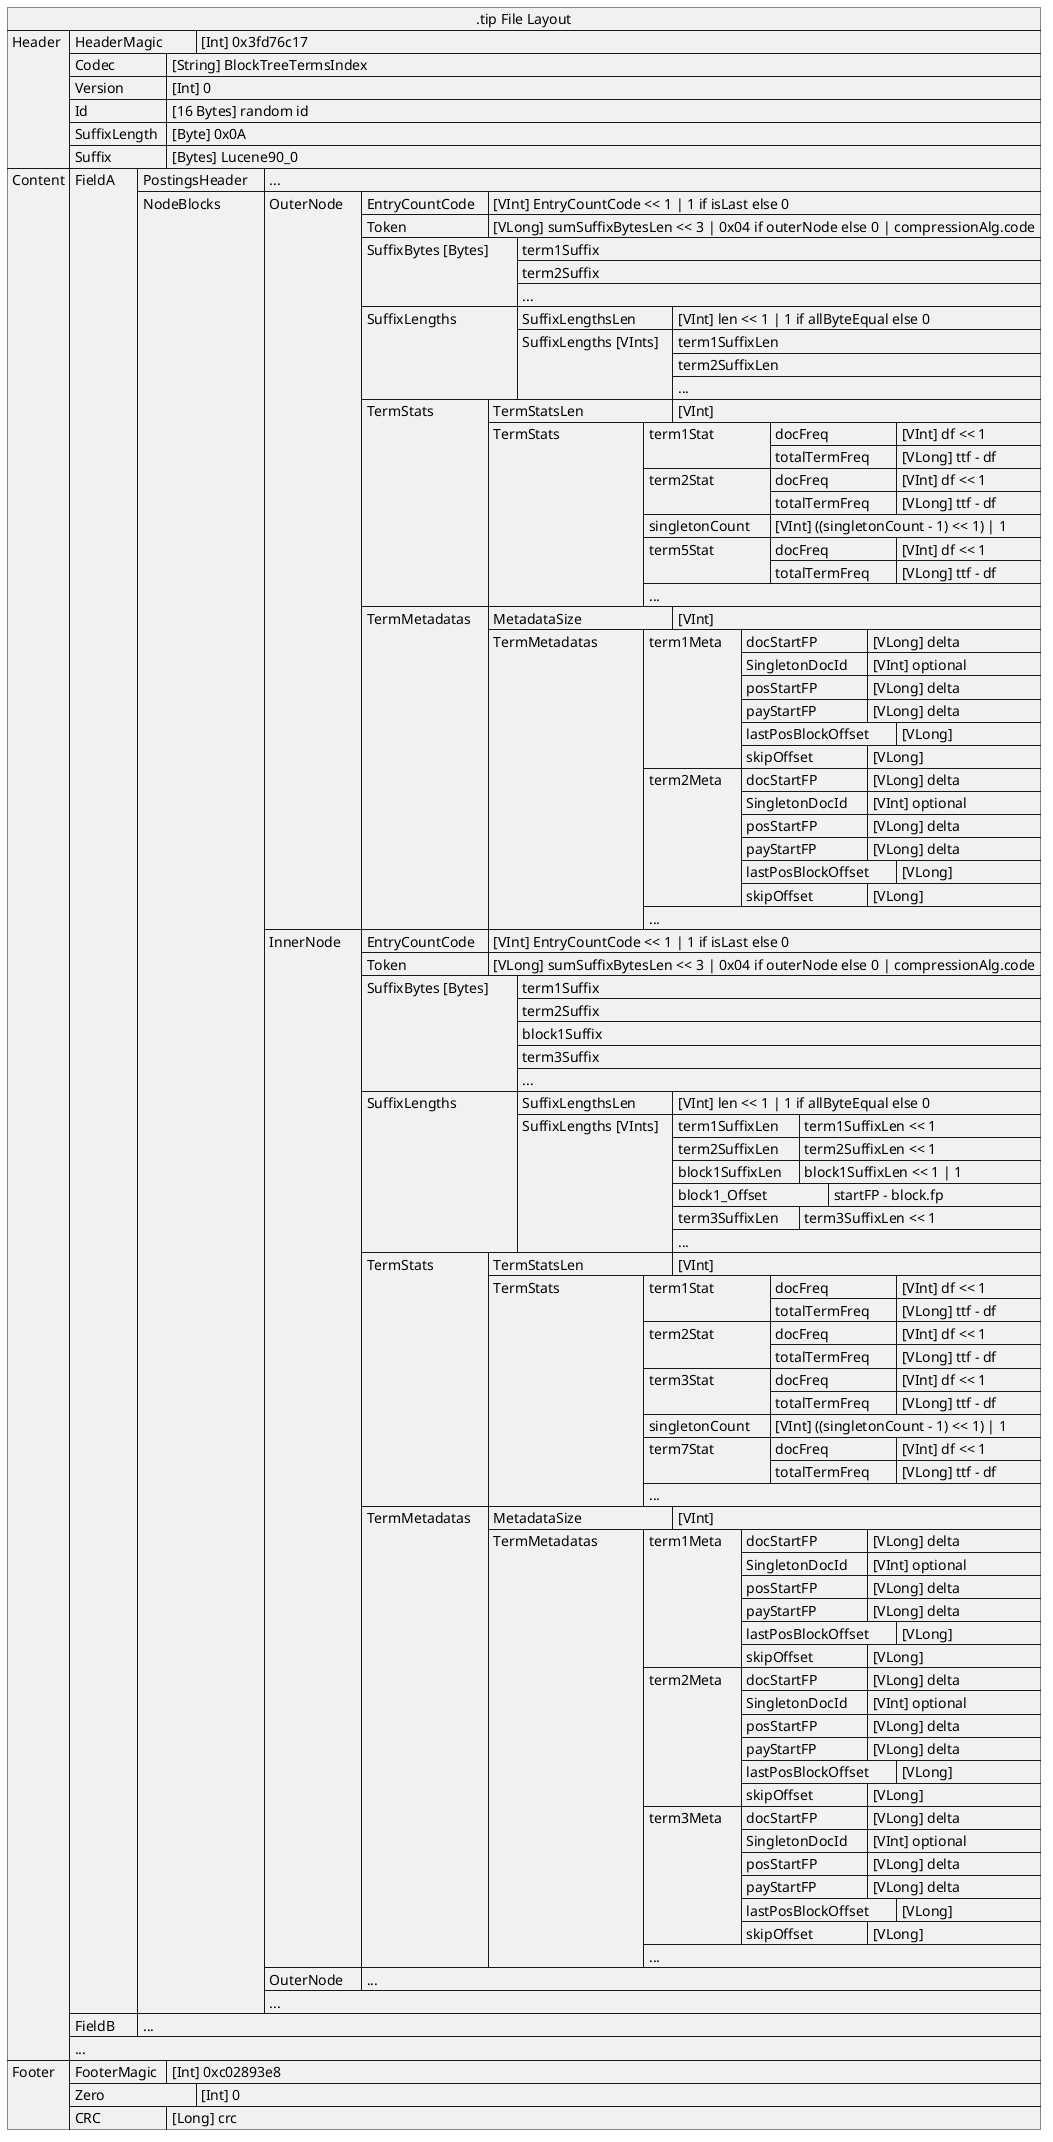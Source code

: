 
@startuml
json ".tip File Layout" as J {
   "Header":[
      {"HeaderMagic\t": "[Int] 0x3fd76c17"},
      {"Codec\t\t": "[String] BlockTreeTermsIndex"},
      {"Version\t\t": "[Int] 0"},
      {"Id\t\t\t": "[16 Bytes] random id"},
      {"SuffixLength\t": "[Byte] 0x0A"},
      {"Suffix\t\t": "[Bytes] Lucene90_0"}
   ],
   "Content":[
      {"FieldA\t": [
         {"PostingsHeader\t": "..."},
         {"NodeBlocks\t\t": [
            {"OuterNode\t": [
               {"EntryCountCode\t": "[VInt] EntryCountCode << 1 | 1 if isLast else 0"},
               {"Token\t\t\t": "[VLong] sumSuffixBytesLen << 3 | 0x04 if outerNode else 0 | compressionAlg.code"},
               {"SuffixBytes [Bytes]\t": [
                  "term1Suffix",
                  "term2Suffix",
                  "..."
               ]},
               {"SuffixLengths\t\t": [
                  {"SuffixLengthsLen\t\t": "[VInt] len << 1 | 1 if allByteEqual else 0"},
                  {"SuffixLengths [VInts]\t": [
                     "term1SuffixLen",
                     "term2SuffixLen",
                     "..."
                  ]}
               ]},
               {"TermStats\t\t": [
                  {"TermStatsLen\t\t\t": "[VInt]"},
                  {"TermStats\t\t\t": [
                     {"term1Stat\t\t": [
                        {"docFreq\t\t\t": "[VInt] df << 1"},
                        {"totalTermFreq\t": "[VLong] ttf - df\t"}
                     ]},
                     {"term2Stat\t\t": [
                        {"docFreq\t\t\t": "[VInt] df << 1"},
                        {"totalTermFreq\t": "[VLong] ttf - df"}
                     ]},
                     {"singletonCount\t": "[VInt] ((singletonCount - 1) << 1) | 1"},
                     {"term5Stat\t\t": [
                        {"docFreq\t\t\t": "[VInt] df << 1"},
                        {"totalTermFreq\t": "[VLong] ttf - df"}
                     ]},
                     "..."
                  ]}
               ]},
               {"TermMetadatas\t": [
                  {"MetadataSize\t\t\t": "[VInt]"},
                  {"TermMetadatas\t\t": [
                     {"term1Meta\t": [
                        {"docStartFP\t\t": "[VLong] delta"},
                        {"SingletonDocId\t": "[VInt] optional\t"},
                        {"posStartFP\t\t": "[VLong] delta"},
                        {"payStartFP\t\t": "[VLong] delta"},
                        {"lastPosBlockOffset\t": "[VLong]"},
                        {"skipOffset\t\t": "[VLong]"}
                     ]},
                     {"term2Meta\t": [
                        {"docStartFP\t\t": "[VLong] delta"},
                        {"SingletonDocId\t": "[VInt] optional\t"},
                        {"posStartFP\t\t": "[VLong] delta"},
                        {"payStartFP\t\t": "[VLong] delta"},
                        {"lastPosBlockOffset\t": "[VLong]"},
                        {"skipOffset\t\t": "[VLong]"}
                     ]},
                     "..."
                  ]}
               ]}
            ]},
            {"InnerNode\t": [
               {"EntryCountCode\t": "[VInt] EntryCountCode << 1 | 1 if isLast else 0"},
               {"Token\t\t\t": "[VLong] sumSuffixBytesLen << 3 | 0x04 if outerNode else 0 | compressionAlg.code"},
               {"SuffixBytes [Bytes]\t": [
                  "term1Suffix",
                  "term2Suffix",
                  "block1Suffix",
                  "term3Suffix",
                  "..."
               ]},
               {"SuffixLengths\t\t": [
                  {"SuffixLengthsLen\t\t": "[VInt] len << 1 | 1 if allByteEqual else 0"},
                  {"SuffixLengths [VInts]\t": [
                     {"term1SuffixLen\t": "term1SuffixLen << 1"},
                     {"term2SuffixLen\t": "term2SuffixLen << 1"},
                     {"block1SuffixLen\t": "block1SuffixLen << 1 | 1"},
                     {"block1_Offset\t\t": "startFP - block.fp"},
                     {"term3SuffixLen\t": "term3SuffixLen << 1"},
                     "..."
                  ]}
               ]},
               {"TermStats\t\t": [
                  {"TermStatsLen\t\t\t": "[VInt]"},
                  {"TermStats\t\t\t": [
                     {"term1Stat\t\t": [
                        {"docFreq\t\t\t": "[VInt] df << 1"},
                        {"totalTermFreq\t": "[VLong] ttf - df\t"}
                     ]},
                     {"term2Stat\t\t": [
                        {"docFreq\t\t\t": "[VInt] df << 1"},
                        {"totalTermFreq\t": "[VLong] ttf - df"}
                     ]},
                     {"term3Stat\t\t": [
                        {"docFreq\t\t\t": "[VInt] df << 1"},
                        {"totalTermFreq\t": "[VLong] ttf - df"}
                     ]},
                     {"singletonCount\t": "[VInt] ((singletonCount - 1) << 1) | 1"},
                     {"term7Stat\t\t": [
                        {"docFreq\t\t\t": "[VInt] df << 1"},
                        {"totalTermFreq\t": "[VLong] ttf - df"}
                     ]},
                     "..."
                  ]}
               ]},
               {"TermMetadatas\t": [
                  {"MetadataSize\t\t\t": "[VInt]"},
                  {"TermMetadatas\t\t": [
                     {"term1Meta\t": [
                        {"docStartFP\t\t": "[VLong] delta"},
                        {"SingletonDocId\t": "[VInt] optional\t"},
                        {"posStartFP\t\t": "[VLong] delta"},
                        {"payStartFP\t\t": "[VLong] delta"},
                        {"lastPosBlockOffset\t": "[VLong]"},
                        {"skipOffset\t\t": "[VLong]"}
                     ]},
                     {"term2Meta\t": [
                        {"docStartFP\t\t": "[VLong] delta"},
                        {"SingletonDocId\t": "[VInt] optional\t"},
                        {"posStartFP\t\t": "[VLong] delta"},
                        {"payStartFP\t\t": "[VLong] delta"},
                        {"lastPosBlockOffset\t": "[VLong]"},
                        {"skipOffset\t\t": "[VLong]"}
                     ]},
                     {"term3Meta\t": [
                        {"docStartFP\t\t": "[VLong] delta"},
                        {"SingletonDocId\t": "[VInt] optional\t"},
                        {"posStartFP\t\t": "[VLong] delta"},
                        {"payStartFP\t\t": "[VLong] delta"},
                        {"lastPosBlockOffset\t": "[VLong]"},
                        {"skipOffset\t\t": "[VLong]"}
                     ]},
                     "..."
                  ]}
               ]}
            ]},
            {"OuterNode\t": "..."},
            "..."
         ]}
      ]},
      {"FieldB\t":["..."]},
      "..."
   ],
   "Footer":[
      {"FooterMagic\t": "[Int] 0xc02893e8"},
      {"Zero\t\t\t": "[Int] 0"},
      {"CRC\t\t\t": "[Long] crc"}
   ]
}
@enduml
